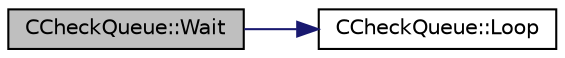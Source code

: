 digraph "CCheckQueue::Wait"
{
  edge [fontname="Helvetica",fontsize="10",labelfontname="Helvetica",labelfontsize="10"];
  node [fontname="Helvetica",fontsize="10",shape=record];
  rankdir="LR";
  Node15 [label="CCheckQueue::Wait",height=0.2,width=0.4,color="black", fillcolor="grey75", style="filled", fontcolor="black"];
  Node15 -> Node16 [color="midnightblue",fontsize="10",style="solid",fontname="Helvetica"];
  Node16 [label="CCheckQueue::Loop",height=0.2,width=0.4,color="black", fillcolor="white", style="filled",URL="$class_c_check_queue.html#a20cdd097d93da6deeca6e5721a758165",tooltip="Internal function that does bulk of the verification work. "];
}
